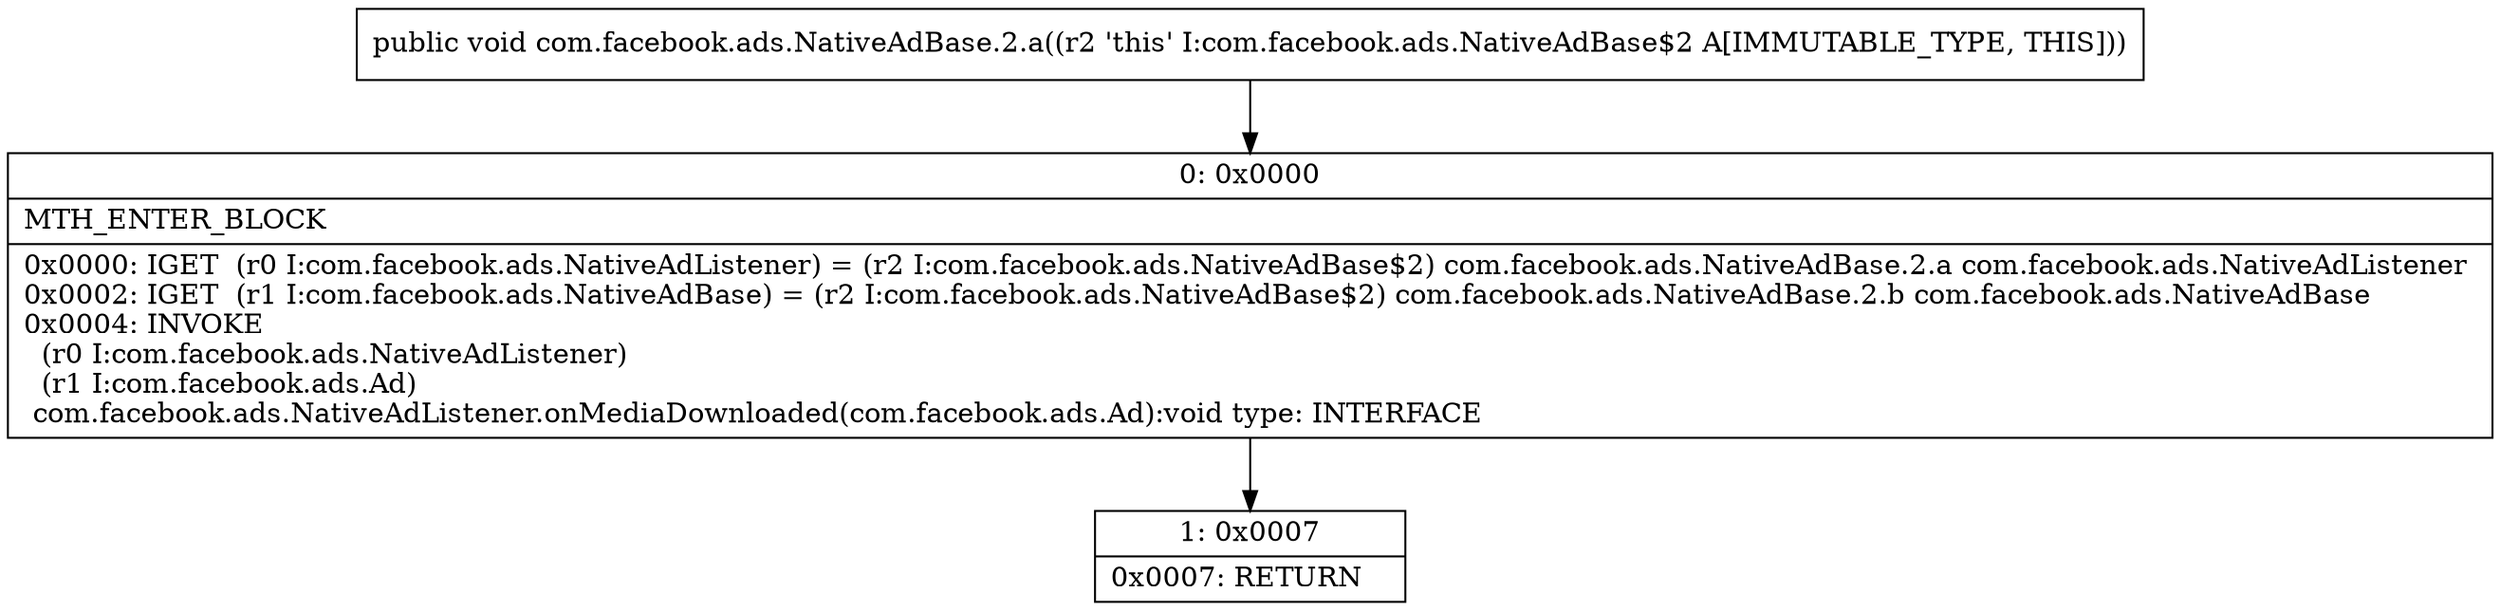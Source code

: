 digraph "CFG forcom.facebook.ads.NativeAdBase.2.a()V" {
Node_0 [shape=record,label="{0\:\ 0x0000|MTH_ENTER_BLOCK\l|0x0000: IGET  (r0 I:com.facebook.ads.NativeAdListener) = (r2 I:com.facebook.ads.NativeAdBase$2) com.facebook.ads.NativeAdBase.2.a com.facebook.ads.NativeAdListener \l0x0002: IGET  (r1 I:com.facebook.ads.NativeAdBase) = (r2 I:com.facebook.ads.NativeAdBase$2) com.facebook.ads.NativeAdBase.2.b com.facebook.ads.NativeAdBase \l0x0004: INVOKE  \l  (r0 I:com.facebook.ads.NativeAdListener)\l  (r1 I:com.facebook.ads.Ad)\l com.facebook.ads.NativeAdListener.onMediaDownloaded(com.facebook.ads.Ad):void type: INTERFACE \l}"];
Node_1 [shape=record,label="{1\:\ 0x0007|0x0007: RETURN   \l}"];
MethodNode[shape=record,label="{public void com.facebook.ads.NativeAdBase.2.a((r2 'this' I:com.facebook.ads.NativeAdBase$2 A[IMMUTABLE_TYPE, THIS])) }"];
MethodNode -> Node_0;
Node_0 -> Node_1;
}

